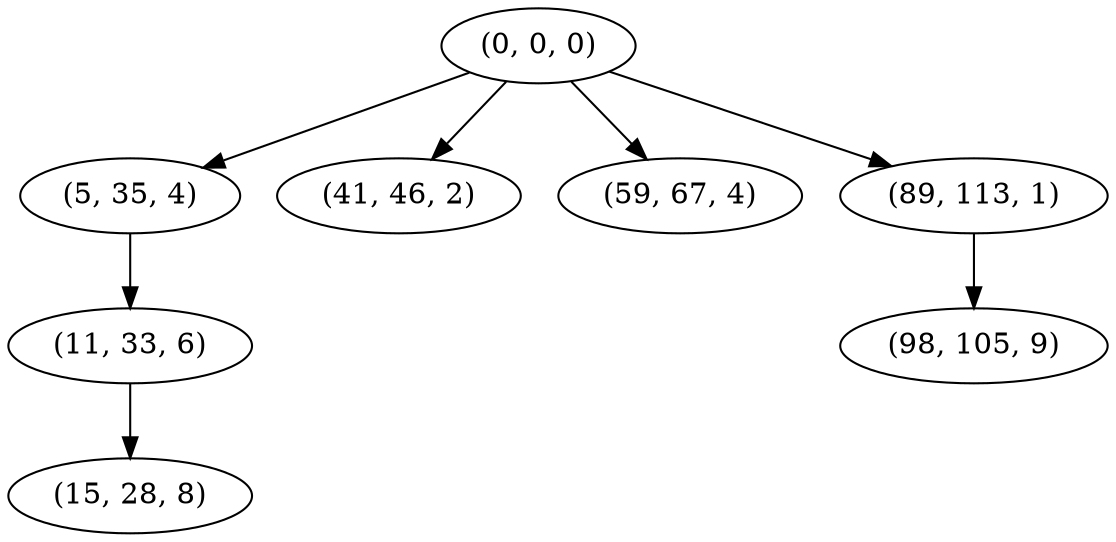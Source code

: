 digraph tree {
    "(0, 0, 0)";
    "(5, 35, 4)";
    "(11, 33, 6)";
    "(15, 28, 8)";
    "(41, 46, 2)";
    "(59, 67, 4)";
    "(89, 113, 1)";
    "(98, 105, 9)";
    "(0, 0, 0)" -> "(5, 35, 4)";
    "(0, 0, 0)" -> "(41, 46, 2)";
    "(0, 0, 0)" -> "(59, 67, 4)";
    "(0, 0, 0)" -> "(89, 113, 1)";
    "(5, 35, 4)" -> "(11, 33, 6)";
    "(11, 33, 6)" -> "(15, 28, 8)";
    "(89, 113, 1)" -> "(98, 105, 9)";
}
